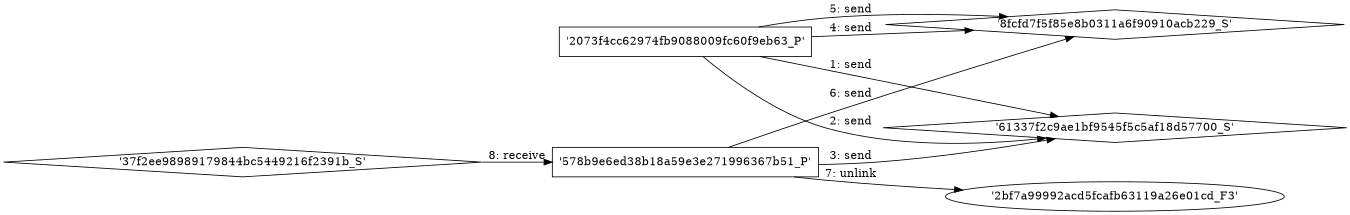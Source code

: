 digraph "D:\Learning\Paper\apt\基于CTI的攻击预警\Dataset\攻击图\ASGfromALLCTI\Holiday scam alert “I’ve been mugged; send money!”.dot" {
rankdir="LR"
size="9"
fixedsize="false"
splines="true"
nodesep=0.3
ranksep=0
fontsize=10
overlap="scalexy"
engine= "neato"
	"'61337f2c9ae1bf9545f5c5af18d57700_S'" [node_type=Socket shape=diamond]
	"'2073f4cc62974fb9088009fc60f9eb63_P'" [node_type=Process shape=box]
	"'2073f4cc62974fb9088009fc60f9eb63_P'" -> "'61337f2c9ae1bf9545f5c5af18d57700_S'" [label="1: send"]
	"'61337f2c9ae1bf9545f5c5af18d57700_S'" [node_type=Socket shape=diamond]
	"'2073f4cc62974fb9088009fc60f9eb63_P'" [node_type=Process shape=box]
	"'2073f4cc62974fb9088009fc60f9eb63_P'" -> "'61337f2c9ae1bf9545f5c5af18d57700_S'" [label="2: send"]
	"'61337f2c9ae1bf9545f5c5af18d57700_S'" [node_type=Socket shape=diamond]
	"'578b9e6ed38b18a59e3e271996367b51_P'" [node_type=Process shape=box]
	"'578b9e6ed38b18a59e3e271996367b51_P'" -> "'61337f2c9ae1bf9545f5c5af18d57700_S'" [label="3: send"]
	"'8fcfd7f5f85e8b0311a6f90910acb229_S'" [node_type=Socket shape=diamond]
	"'2073f4cc62974fb9088009fc60f9eb63_P'" [node_type=Process shape=box]
	"'2073f4cc62974fb9088009fc60f9eb63_P'" -> "'8fcfd7f5f85e8b0311a6f90910acb229_S'" [label="4: send"]
	"'8fcfd7f5f85e8b0311a6f90910acb229_S'" [node_type=Socket shape=diamond]
	"'2073f4cc62974fb9088009fc60f9eb63_P'" [node_type=Process shape=box]
	"'2073f4cc62974fb9088009fc60f9eb63_P'" -> "'8fcfd7f5f85e8b0311a6f90910acb229_S'" [label="5: send"]
	"'8fcfd7f5f85e8b0311a6f90910acb229_S'" [node_type=Socket shape=diamond]
	"'578b9e6ed38b18a59e3e271996367b51_P'" [node_type=Process shape=box]
	"'578b9e6ed38b18a59e3e271996367b51_P'" -> "'8fcfd7f5f85e8b0311a6f90910acb229_S'" [label="6: send"]
	"'2bf7a99992acd5fcafb63119a26e01cd_F3'" [node_type=file shape=ellipse]
	"'578b9e6ed38b18a59e3e271996367b51_P'" [node_type=Process shape=box]
	"'578b9e6ed38b18a59e3e271996367b51_P'" -> "'2bf7a99992acd5fcafb63119a26e01cd_F3'" [label="7: unlink"]
	"'578b9e6ed38b18a59e3e271996367b51_P'" [node_type=Process shape=box]
	"'37f2ee98989179844bc5449216f2391b_S'" [node_type=Socket shape=diamond]
	"'37f2ee98989179844bc5449216f2391b_S'" -> "'578b9e6ed38b18a59e3e271996367b51_P'" [label="8: receive"]
}
